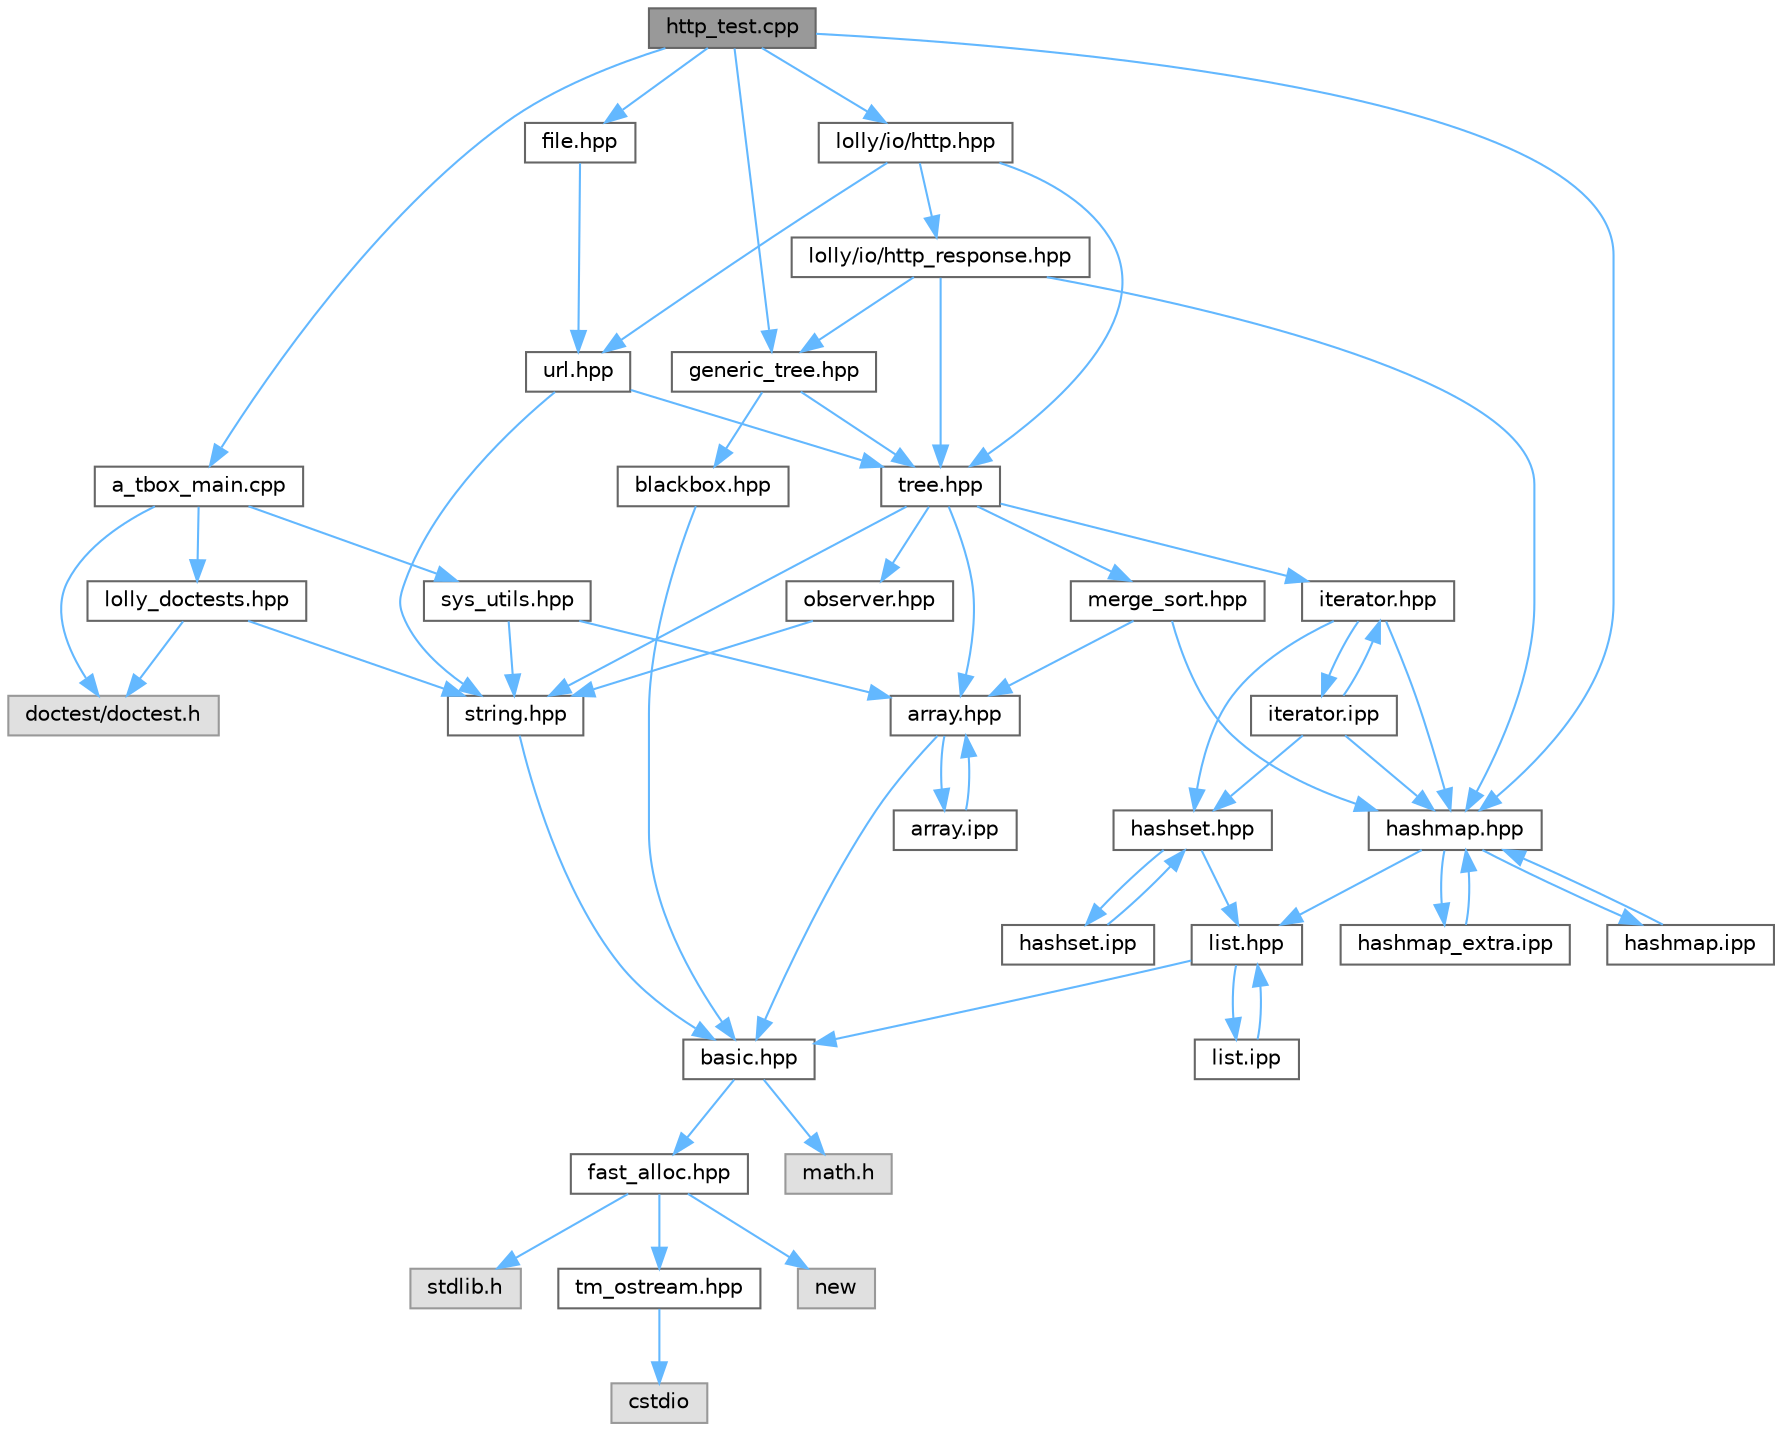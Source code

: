 digraph "http_test.cpp"
{
 // LATEX_PDF_SIZE
  bgcolor="transparent";
  edge [fontname=Helvetica,fontsize=10,labelfontname=Helvetica,labelfontsize=10];
  node [fontname=Helvetica,fontsize=10,shape=box,height=0.2,width=0.4];
  Node1 [id="Node000001",label="http_test.cpp",height=0.2,width=0.4,color="gray40", fillcolor="grey60", style="filled", fontcolor="black",tooltip=" "];
  Node1 -> Node2 [id="edge1_Node000001_Node000002",color="steelblue1",style="solid",tooltip=" "];
  Node2 [id="Node000002",label="a_tbox_main.cpp",height=0.2,width=0.4,color="grey40", fillcolor="white", style="filled",URL="$a__tbox__main_8cpp.html",tooltip=" "];
  Node2 -> Node3 [id="edge2_Node000002_Node000003",color="steelblue1",style="solid",tooltip=" "];
  Node3 [id="Node000003",label="doctest/doctest.h",height=0.2,width=0.4,color="grey60", fillcolor="#E0E0E0", style="filled",tooltip=" "];
  Node2 -> Node4 [id="edge3_Node000002_Node000004",color="steelblue1",style="solid",tooltip=" "];
  Node4 [id="Node000004",label="lolly_doctests.hpp",height=0.2,width=0.4,color="grey40", fillcolor="white", style="filled",URL="$lolly__doctests_8hpp.html",tooltip=" "];
  Node4 -> Node3 [id="edge4_Node000004_Node000003",color="steelblue1",style="solid",tooltip=" "];
  Node4 -> Node5 [id="edge5_Node000004_Node000005",color="steelblue1",style="solid",tooltip=" "];
  Node5 [id="Node000005",label="string.hpp",height=0.2,width=0.4,color="grey40", fillcolor="white", style="filled",URL="$string_8hpp.html",tooltip=" "];
  Node5 -> Node6 [id="edge6_Node000005_Node000006",color="steelblue1",style="solid",tooltip=" "];
  Node6 [id="Node000006",label="basic.hpp",height=0.2,width=0.4,color="grey40", fillcolor="white", style="filled",URL="$basic_8hpp.html",tooltip=" "];
  Node6 -> Node7 [id="edge7_Node000006_Node000007",color="steelblue1",style="solid",tooltip=" "];
  Node7 [id="Node000007",label="fast_alloc.hpp",height=0.2,width=0.4,color="grey40", fillcolor="white", style="filled",URL="$fast__alloc_8hpp.html",tooltip=" "];
  Node7 -> Node8 [id="edge8_Node000007_Node000008",color="steelblue1",style="solid",tooltip=" "];
  Node8 [id="Node000008",label="stdlib.h",height=0.2,width=0.4,color="grey60", fillcolor="#E0E0E0", style="filled",tooltip=" "];
  Node7 -> Node9 [id="edge9_Node000007_Node000009",color="steelblue1",style="solid",tooltip=" "];
  Node9 [id="Node000009",label="tm_ostream.hpp",height=0.2,width=0.4,color="grey40", fillcolor="white", style="filled",URL="$tm__ostream_8hpp.html",tooltip=" "];
  Node9 -> Node10 [id="edge10_Node000009_Node000010",color="steelblue1",style="solid",tooltip=" "];
  Node10 [id="Node000010",label="cstdio",height=0.2,width=0.4,color="grey60", fillcolor="#E0E0E0", style="filled",tooltip=" "];
  Node7 -> Node11 [id="edge11_Node000007_Node000011",color="steelblue1",style="solid",tooltip=" "];
  Node11 [id="Node000011",label="new",height=0.2,width=0.4,color="grey60", fillcolor="#E0E0E0", style="filled",tooltip=" "];
  Node6 -> Node12 [id="edge12_Node000006_Node000012",color="steelblue1",style="solid",tooltip=" "];
  Node12 [id="Node000012",label="math.h",height=0.2,width=0.4,color="grey60", fillcolor="#E0E0E0", style="filled",tooltip=" "];
  Node2 -> Node13 [id="edge13_Node000002_Node000013",color="steelblue1",style="solid",tooltip=" "];
  Node13 [id="Node000013",label="sys_utils.hpp",height=0.2,width=0.4,color="grey40", fillcolor="white", style="filled",URL="$sys__utils_8hpp.html",tooltip=" "];
  Node13 -> Node14 [id="edge14_Node000013_Node000014",color="steelblue1",style="solid",tooltip=" "];
  Node14 [id="Node000014",label="array.hpp",height=0.2,width=0.4,color="grey40", fillcolor="white", style="filled",URL="$array_8hpp.html",tooltip=" "];
  Node14 -> Node6 [id="edge15_Node000014_Node000006",color="steelblue1",style="solid",tooltip=" "];
  Node14 -> Node15 [id="edge16_Node000014_Node000015",color="steelblue1",style="solid",tooltip=" "];
  Node15 [id="Node000015",label="array.ipp",height=0.2,width=0.4,color="grey40", fillcolor="white", style="filled",URL="$array_8ipp.html",tooltip=" "];
  Node15 -> Node14 [id="edge17_Node000015_Node000014",color="steelblue1",style="solid",tooltip=" "];
  Node13 -> Node5 [id="edge18_Node000013_Node000005",color="steelblue1",style="solid",tooltip=" "];
  Node1 -> Node16 [id="edge19_Node000001_Node000016",color="steelblue1",style="solid",tooltip=" "];
  Node16 [id="Node000016",label="file.hpp",height=0.2,width=0.4,color="grey40", fillcolor="white", style="filled",URL="$file_8hpp.html",tooltip=" "];
  Node16 -> Node17 [id="edge20_Node000016_Node000017",color="steelblue1",style="solid",tooltip=" "];
  Node17 [id="Node000017",label="url.hpp",height=0.2,width=0.4,color="grey40", fillcolor="white", style="filled",URL="$url_8hpp.html",tooltip=" "];
  Node17 -> Node5 [id="edge21_Node000017_Node000005",color="steelblue1",style="solid",tooltip=" "];
  Node17 -> Node18 [id="edge22_Node000017_Node000018",color="steelblue1",style="solid",tooltip=" "];
  Node18 [id="Node000018",label="tree.hpp",height=0.2,width=0.4,color="grey40", fillcolor="white", style="filled",URL="$tree_8hpp.html",tooltip=" "];
  Node18 -> Node14 [id="edge23_Node000018_Node000014",color="steelblue1",style="solid",tooltip=" "];
  Node18 -> Node19 [id="edge24_Node000018_Node000019",color="steelblue1",style="solid",tooltip=" "];
  Node19 [id="Node000019",label="iterator.hpp",height=0.2,width=0.4,color="grey40", fillcolor="white", style="filled",URL="$iterator_8hpp.html",tooltip=" "];
  Node19 -> Node20 [id="edge25_Node000019_Node000020",color="steelblue1",style="solid",tooltip=" "];
  Node20 [id="Node000020",label="hashmap.hpp",height=0.2,width=0.4,color="grey40", fillcolor="white", style="filled",URL="$hashmap_8hpp.html",tooltip=" "];
  Node20 -> Node21 [id="edge26_Node000020_Node000021",color="steelblue1",style="solid",tooltip=" "];
  Node21 [id="Node000021",label="list.hpp",height=0.2,width=0.4,color="grey40", fillcolor="white", style="filled",URL="$list_8hpp.html",tooltip=" "];
  Node21 -> Node6 [id="edge27_Node000021_Node000006",color="steelblue1",style="solid",tooltip=" "];
  Node21 -> Node22 [id="edge28_Node000021_Node000022",color="steelblue1",style="solid",tooltip=" "];
  Node22 [id="Node000022",label="list.ipp",height=0.2,width=0.4,color="grey40", fillcolor="white", style="filled",URL="$list_8ipp.html",tooltip=" "];
  Node22 -> Node21 [id="edge29_Node000022_Node000021",color="steelblue1",style="solid",tooltip=" "];
  Node20 -> Node23 [id="edge30_Node000020_Node000023",color="steelblue1",style="solid",tooltip=" "];
  Node23 [id="Node000023",label="hashmap.ipp",height=0.2,width=0.4,color="grey40", fillcolor="white", style="filled",URL="$hashmap_8ipp.html",tooltip=" "];
  Node23 -> Node20 [id="edge31_Node000023_Node000020",color="steelblue1",style="solid",tooltip=" "];
  Node20 -> Node24 [id="edge32_Node000020_Node000024",color="steelblue1",style="solid",tooltip=" "];
  Node24 [id="Node000024",label="hashmap_extra.ipp",height=0.2,width=0.4,color="grey40", fillcolor="white", style="filled",URL="$hashmap__extra_8ipp.html",tooltip=" "];
  Node24 -> Node20 [id="edge33_Node000024_Node000020",color="steelblue1",style="solid",tooltip=" "];
  Node19 -> Node25 [id="edge34_Node000019_Node000025",color="steelblue1",style="solid",tooltip=" "];
  Node25 [id="Node000025",label="hashset.hpp",height=0.2,width=0.4,color="grey40", fillcolor="white", style="filled",URL="$hashset_8hpp.html",tooltip=" "];
  Node25 -> Node21 [id="edge35_Node000025_Node000021",color="steelblue1",style="solid",tooltip=" "];
  Node25 -> Node26 [id="edge36_Node000025_Node000026",color="steelblue1",style="solid",tooltip=" "];
  Node26 [id="Node000026",label="hashset.ipp",height=0.2,width=0.4,color="grey40", fillcolor="white", style="filled",URL="$hashset_8ipp.html",tooltip=" "];
  Node26 -> Node25 [id="edge37_Node000026_Node000025",color="steelblue1",style="solid",tooltip=" "];
  Node19 -> Node27 [id="edge38_Node000019_Node000027",color="steelblue1",style="solid",tooltip=" "];
  Node27 [id="Node000027",label="iterator.ipp",height=0.2,width=0.4,color="grey40", fillcolor="white", style="filled",URL="$iterator_8ipp.html",tooltip=" "];
  Node27 -> Node20 [id="edge39_Node000027_Node000020",color="steelblue1",style="solid",tooltip=" "];
  Node27 -> Node25 [id="edge40_Node000027_Node000025",color="steelblue1",style="solid",tooltip=" "];
  Node27 -> Node19 [id="edge41_Node000027_Node000019",color="steelblue1",style="solid",tooltip=" "];
  Node18 -> Node28 [id="edge42_Node000018_Node000028",color="steelblue1",style="solid",tooltip=" "];
  Node28 [id="Node000028",label="merge_sort.hpp",height=0.2,width=0.4,color="grey40", fillcolor="white", style="filled",URL="$merge__sort_8hpp.html",tooltip=" "];
  Node28 -> Node14 [id="edge43_Node000028_Node000014",color="steelblue1",style="solid",tooltip=" "];
  Node28 -> Node20 [id="edge44_Node000028_Node000020",color="steelblue1",style="solid",tooltip=" "];
  Node18 -> Node29 [id="edge45_Node000018_Node000029",color="steelblue1",style="solid",tooltip=" "];
  Node29 [id="Node000029",label="observer.hpp",height=0.2,width=0.4,color="grey40", fillcolor="white", style="filled",URL="$observer_8hpp.html",tooltip=" "];
  Node29 -> Node5 [id="edge46_Node000029_Node000005",color="steelblue1",style="solid",tooltip=" "];
  Node18 -> Node5 [id="edge47_Node000018_Node000005",color="steelblue1",style="solid",tooltip=" "];
  Node1 -> Node30 [id="edge48_Node000001_Node000030",color="steelblue1",style="solid",tooltip=" "];
  Node30 [id="Node000030",label="generic_tree.hpp",height=0.2,width=0.4,color="grey40", fillcolor="white", style="filled",URL="$generic__tree_8hpp.html",tooltip=" "];
  Node30 -> Node31 [id="edge49_Node000030_Node000031",color="steelblue1",style="solid",tooltip=" "];
  Node31 [id="Node000031",label="blackbox.hpp",height=0.2,width=0.4,color="grey40", fillcolor="white", style="filled",URL="$blackbox_8hpp.html",tooltip=" "];
  Node31 -> Node6 [id="edge50_Node000031_Node000006",color="steelblue1",style="solid",tooltip=" "];
  Node30 -> Node18 [id="edge51_Node000030_Node000018",color="steelblue1",style="solid",tooltip=" "];
  Node1 -> Node20 [id="edge52_Node000001_Node000020",color="steelblue1",style="solid",tooltip=" "];
  Node1 -> Node32 [id="edge53_Node000001_Node000032",color="steelblue1",style="solid",tooltip=" "];
  Node32 [id="Node000032",label="lolly/io/http.hpp",height=0.2,width=0.4,color="grey40", fillcolor="white", style="filled",URL="$http_8hpp.html",tooltip=" "];
  Node32 -> Node33 [id="edge54_Node000032_Node000033",color="steelblue1",style="solid",tooltip=" "];
  Node33 [id="Node000033",label="lolly/io/http_response.hpp",height=0.2,width=0.4,color="grey40", fillcolor="white", style="filled",URL="$http__response_8hpp.html",tooltip=" "];
  Node33 -> Node30 [id="edge55_Node000033_Node000030",color="steelblue1",style="solid",tooltip=" "];
  Node33 -> Node20 [id="edge56_Node000033_Node000020",color="steelblue1",style="solid",tooltip=" "];
  Node33 -> Node18 [id="edge57_Node000033_Node000018",color="steelblue1",style="solid",tooltip=" "];
  Node32 -> Node18 [id="edge58_Node000032_Node000018",color="steelblue1",style="solid",tooltip=" "];
  Node32 -> Node17 [id="edge59_Node000032_Node000017",color="steelblue1",style="solid",tooltip=" "];
}
